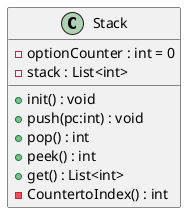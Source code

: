 @startuml
class Stack {
    - optionCounter : int = 0
    - stack : List<int>
    + init() : void
    + push(pc:int) : void
    + pop() : int
    + peek() : int
    + get() : List<int>
    - CountertoIndex() : int
}
@enduml

